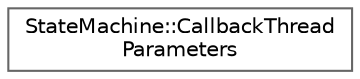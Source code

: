 digraph "Graphical Class Hierarchy"
{
 // LATEX_PDF_SIZE
  bgcolor="transparent";
  edge [fontname=Helvetica,fontsize=10,labelfontname=Helvetica,labelfontsize=10];
  node [fontname=Helvetica,fontsize=10,shape=box,height=0.2,width=0.4];
  rankdir="LR";
  Node0 [id="Node000000",label="StateMachine::CallbackThread\lParameters",height=0.2,width=0.4,color="grey40", fillcolor="white", style="filled",URL="$class_state_machine_1_1_callback_thread_parameters.html",tooltip=" "];
}
